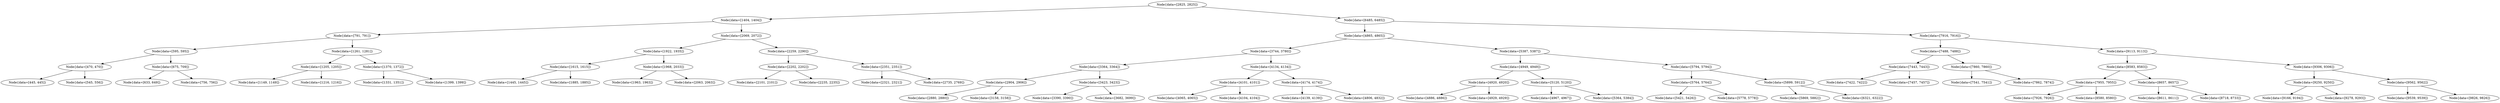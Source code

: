 digraph G{
1894577531 [label="Node{data=[2825, 2825]}"]
1894577531 -> 1314088099
1314088099 [label="Node{data=[1404, 1404]}"]
1314088099 -> 439576838
439576838 [label="Node{data=[791, 791]}"]
439576838 -> 1644515247
1644515247 [label="Node{data=[595, 595]}"]
1644515247 -> 1976908217
1976908217 [label="Node{data=[470, 470]}"]
1976908217 -> 553008604
553008604 [label="Node{data=[445, 445]}"]
1976908217 -> 554441629
554441629 [label="Node{data=[545, 556]}"]
1644515247 -> 1773944868
1773944868 [label="Node{data=[675, 709]}"]
1773944868 -> 897098843
897098843 [label="Node{data=[633, 649]}"]
1773944868 -> 619804661
619804661 [label="Node{data=[756, 756]}"]
439576838 -> 1709199365
1709199365 [label="Node{data=[1261, 1281]}"]
1709199365 -> 1859555837
1859555837 [label="Node{data=[1205, 1205]}"]
1859555837 -> 519879168
519879168 [label="Node{data=[1149, 1149]}"]
1859555837 -> 823994613
823994613 [label="Node{data=[1216, 1216]}"]
1709199365 -> 1452943019
1452943019 [label="Node{data=[1370, 1372]}"]
1452943019 -> 202968316
202968316 [label="Node{data=[1331, 1351]}"]
1452943019 -> 2010024901
2010024901 [label="Node{data=[1399, 1399]}"]
1314088099 -> 801922889
801922889 [label="Node{data=[2069, 2072]}"]
801922889 -> 686066533
686066533 [label="Node{data=[1922, 1935]}"]
686066533 -> 1826491497
1826491497 [label="Node{data=[1615, 1615]}"]
1826491497 -> 1867326100
1867326100 [label="Node{data=[1445, 1445]}"]
1826491497 -> 573972003
573972003 [label="Node{data=[1885, 1885]}"]
686066533 -> 772085411
772085411 [label="Node{data=[1968, 2033]}"]
772085411 -> 849668686
849668686 [label="Node{data=[1963, 1963]}"]
772085411 -> 880490252
880490252 [label="Node{data=[2063, 2063]}"]
801922889 -> 648994982
648994982 [label="Node{data=[2259, 2290]}"]
648994982 -> 538462942
538462942 [label="Node{data=[2202, 2202]}"]
538462942 -> 905654793
905654793 [label="Node{data=[2101, 2101]}"]
538462942 -> 1482010861
1482010861 [label="Node{data=[2235, 2235]}"]
648994982 -> 154128529
154128529 [label="Node{data=[2351, 2351]}"]
154128529 -> 1795368400
1795368400 [label="Node{data=[2321, 2321]}"]
154128529 -> 117717443
117717443 [label="Node{data=[2735, 2769]}"]
1894577531 -> 1923298070
1923298070 [label="Node{data=[6485, 6485]}"]
1923298070 -> 92262027
92262027 [label="Node{data=[4865, 4865]}"]
92262027 -> 1998603857
1998603857 [label="Node{data=[3744, 3780]}"]
1998603857 -> 1372365655
1372365655 [label="Node{data=[3364, 3364]}"]
1372365655 -> 983306747
983306747 [label="Node{data=[2904, 2906]}"]
983306747 -> 1097632693
1097632693 [label="Node{data=[2880, 2880]}"]
983306747 -> 873156359
873156359 [label="Node{data=[3158, 3158]}"]
1372365655 -> 15307978
15307978 [label="Node{data=[3423, 3423]}"]
15307978 -> 1512070885
1512070885 [label="Node{data=[3390, 3390]}"]
15307978 -> 2142521143
2142521143 [label="Node{data=[3682, 3699]}"]
1998603857 -> 287923377
287923377 [label="Node{data=[4134, 4134]}"]
287923377 -> 1571476890
1571476890 [label="Node{data=[4101, 4101]}"]
1571476890 -> 86339516
86339516 [label="Node{data=[4065, 4065]}"]
1571476890 -> 1492454864
1492454864 [label="Node{data=[4104, 4104]}"]
287923377 -> 56757931
56757931 [label="Node{data=[4174, 4174]}"]
56757931 -> 149888344
149888344 [label="Node{data=[4139, 4139]}"]
56757931 -> 639224694
639224694 [label="Node{data=[4806, 4832]}"]
92262027 -> 1458751976
1458751976 [label="Node{data=[5387, 5387]}"]
1458751976 -> 1165398731
1165398731 [label="Node{data=[4949, 4949]}"]
1165398731 -> 889406176
889406176 [label="Node{data=[4920, 4920]}"]
889406176 -> 1563000141
1563000141 [label="Node{data=[4886, 4886]}"]
889406176 -> 500449929
500449929 [label="Node{data=[4929, 4929]}"]
1165398731 -> 1824877362
1824877362 [label="Node{data=[5120, 5120]}"]
1824877362 -> 1140727816
1140727816 [label="Node{data=[4967, 4967]}"]
1824877362 -> 1428942383
1428942383 [label="Node{data=[5364, 5384]}"]
1458751976 -> 1783905801
1783905801 [label="Node{data=[5794, 5794]}"]
1783905801 -> 755979402
755979402 [label="Node{data=[5764, 5764]}"]
755979402 -> 532930371
532930371 [label="Node{data=[5421, 5426]}"]
755979402 -> 353566722
353566722 [label="Node{data=[5778, 5778]}"]
1783905801 -> 1585238239
1585238239 [label="Node{data=[5899, 5912]}"]
1585238239 -> 151020702
151020702 [label="Node{data=[5869, 5882]}"]
1585238239 -> 146316090
146316090 [label="Node{data=[6321, 6322]}"]
1923298070 -> 86411583
86411583 [label="Node{data=[7916, 7916]}"]
86411583 -> 1038375788
1038375788 [label="Node{data=[7488, 7488]}"]
1038375788 -> 936045786
936045786 [label="Node{data=[7443, 7443]}"]
936045786 -> 2078785618
2078785618 [label="Node{data=[7422, 7422]}"]
936045786 -> 1253691744
1253691744 [label="Node{data=[7457, 7457]}"]
1038375788 -> 1436146784
1436146784 [label="Node{data=[7860, 7860]}"]
1436146784 -> 894780981
894780981 [label="Node{data=[7541, 7541]}"]
1436146784 -> 1895167389
1895167389 [label="Node{data=[7862, 7874]}"]
86411583 -> 1950554162
1950554162 [label="Node{data=[9113, 9113]}"]
1950554162 -> 1872928774
1872928774 [label="Node{data=[8583, 8583]}"]
1872928774 -> 1884890921
1884890921 [label="Node{data=[7955, 7955]}"]
1884890921 -> 803175842
803175842 [label="Node{data=[7926, 7926]}"]
1884890921 -> 1135702755
1135702755 [label="Node{data=[8580, 8580]}"]
1872928774 -> 963205123
963205123 [label="Node{data=[8657, 8657]}"]
963205123 -> 3162216
3162216 [label="Node{data=[8611, 8611]}"]
963205123 -> 1423314849
1423314849 [label="Node{data=[8718, 8733]}"]
1950554162 -> 481839538
481839538 [label="Node{data=[9306, 9306]}"]
481839538 -> 1877123942
1877123942 [label="Node{data=[9250, 9250]}"]
1877123942 -> 1842580978
1842580978 [label="Node{data=[9166, 9194]}"]
1877123942 -> 161234158
161234158 [label="Node{data=[9278, 9293]}"]
481839538 -> 1471615414
1471615414 [label="Node{data=[9562, 9562]}"]
1471615414 -> 766796213
766796213 [label="Node{data=[9539, 9539]}"]
1471615414 -> 1551484396
1551484396 [label="Node{data=[9826, 9826]}"]
}